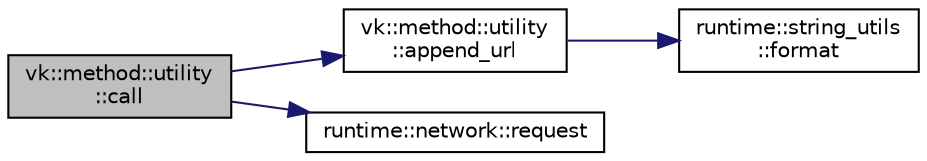 digraph "vk::method::utility::call"
{
 // LATEX_PDF_SIZE
  edge [fontname="Helvetica",fontsize="10",labelfontname="Helvetica",labelfontsize="10"];
  node [fontname="Helvetica",fontsize="10",shape=record];
  rankdir="LR";
  Node1 [label="vk::method::utility\l::call",height=0.2,width=0.4,color="black", fillcolor="grey75", style="filled", fontcolor="black",tooltip=" "];
  Node1 -> Node2 [color="midnightblue",fontsize="10",style="solid",fontname="Helvetica"];
  Node2 [label="vk::method::utility\l::append_url",height=0.2,width=0.4,color="black", fillcolor="white", style="filled",URL="$classvk_1_1method_1_1utility.html#a6d5433170ad30275e895e2f8ed34c9bc",tooltip=" "];
  Node2 -> Node3 [color="midnightblue",fontsize="10",style="solid",fontname="Helvetica"];
  Node3 [label="runtime::string_utils\l::format",height=0.2,width=0.4,color="black", fillcolor="white", style="filled",URL="$namespaceruntime_1_1string__utils.html#a03fc1b4ead1c0943ca7a5a802e958d4b",tooltip=" "];
  Node1 -> Node4 [color="midnightblue",fontsize="10",style="solid",fontname="Helvetica"];
  Node4 [label="runtime::network::request",height=0.2,width=0.4,color="black", fillcolor="white", style="filled",URL="$namespaceruntime_1_1network.html#a22c149c51a43258f1bd657de0758c68b",tooltip="Execute HTTP POST request."];
}
